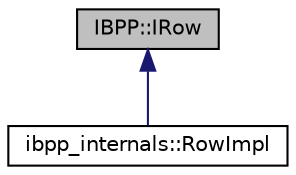 digraph "IBPP::IRow"
{
 // LATEX_PDF_SIZE
  edge [fontname="Helvetica",fontsize="10",labelfontname="Helvetica",labelfontsize="10"];
  node [fontname="Helvetica",fontsize="10",shape=record];
  Node1 [label="IBPP::IRow",height=0.2,width=0.4,color="black", fillcolor="grey75", style="filled", fontcolor="black",tooltip=" "];
  Node1 -> Node2 [dir="back",color="midnightblue",fontsize="10",style="solid",fontname="Helvetica"];
  Node2 [label="ibpp_internals::RowImpl",height=0.2,width=0.4,color="black", fillcolor="white", style="filled",URL="$classibpp__internals_1_1RowImpl.html",tooltip=" "];
}
